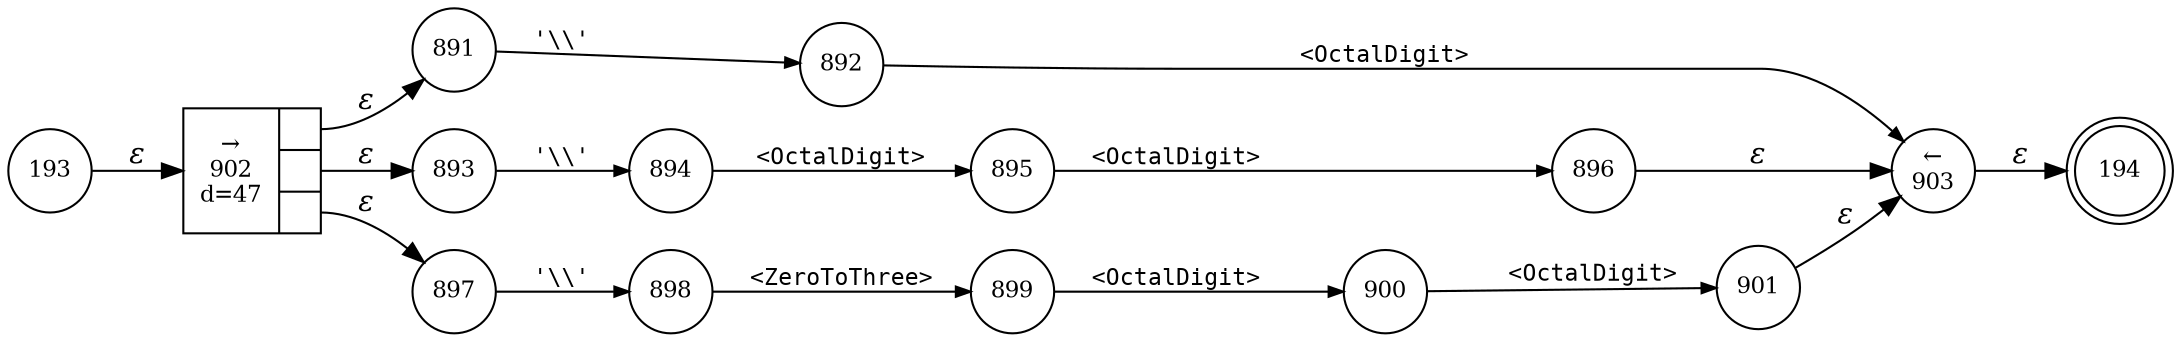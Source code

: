 digraph ATN {
rankdir=LR;
s194[fontsize=11, label="194", shape=doublecircle, fixedsize=true, width=.6];
s896[fontsize=11,label="896", shape=circle, fixedsize=true, width=.55, peripheries=1];
s193[fontsize=11,label="193", shape=circle, fixedsize=true, width=.55, peripheries=1];
s897[fontsize=11,label="897", shape=circle, fixedsize=true, width=.55, peripheries=1];
s898[fontsize=11,label="898", shape=circle, fixedsize=true, width=.55, peripheries=1];
s899[fontsize=11,label="899", shape=circle, fixedsize=true, width=.55, peripheries=1];
s900[fontsize=11,label="900", shape=circle, fixedsize=true, width=.55, peripheries=1];
s901[fontsize=11,label="901", shape=circle, fixedsize=true, width=.55, peripheries=1];
s902[fontsize=11,label="{&rarr;\n902\nd=47|{<p0>|<p1>|<p2>}}", shape=record, fixedsize=false, peripheries=1];
s903[fontsize=11,label="&larr;\n903", shape=circle, fixedsize=true, width=.55, peripheries=1];
s891[fontsize=11,label="891", shape=circle, fixedsize=true, width=.55, peripheries=1];
s892[fontsize=11,label="892", shape=circle, fixedsize=true, width=.55, peripheries=1];
s893[fontsize=11,label="893", shape=circle, fixedsize=true, width=.55, peripheries=1];
s894[fontsize=11,label="894", shape=circle, fixedsize=true, width=.55, peripheries=1];
s895[fontsize=11,label="895", shape=circle, fixedsize=true, width=.55, peripheries=1];
s193 -> s902 [fontname="Times-Italic", label="&epsilon;"];
s902:p0 -> s891 [fontname="Times-Italic", label="&epsilon;"];
s902:p1 -> s893 [fontname="Times-Italic", label="&epsilon;"];
s902:p2 -> s897 [fontname="Times-Italic", label="&epsilon;"];
s891 -> s892 [fontsize=11, fontname="Courier", arrowsize=.7, label = "'\\\\'", arrowhead = normal];
s893 -> s894 [fontsize=11, fontname="Courier", arrowsize=.7, label = "'\\\\'", arrowhead = normal];
s897 -> s898 [fontsize=11, fontname="Courier", arrowsize=.7, label = "'\\\\'", arrowhead = normal];
s892 -> s903 [fontsize=11, fontname="Courier", arrowsize=.7, label = "<OctalDigit>", arrowhead = normal];
s894 -> s895 [fontsize=11, fontname="Courier", arrowsize=.7, label = "<OctalDigit>", arrowhead = normal];
s898 -> s899 [fontsize=11, fontname="Courier", arrowsize=.7, label = "<ZeroToThree>", arrowhead = normal];
s903 -> s194 [fontname="Times-Italic", label="&epsilon;"];
s895 -> s896 [fontsize=11, fontname="Courier", arrowsize=.7, label = "<OctalDigit>", arrowhead = normal];
s899 -> s900 [fontsize=11, fontname="Courier", arrowsize=.7, label = "<OctalDigit>", arrowhead = normal];
s896 -> s903 [fontname="Times-Italic", label="&epsilon;"];
s900 -> s901 [fontsize=11, fontname="Courier", arrowsize=.7, label = "<OctalDigit>", arrowhead = normal];
s901 -> s903 [fontname="Times-Italic", label="&epsilon;"];
}